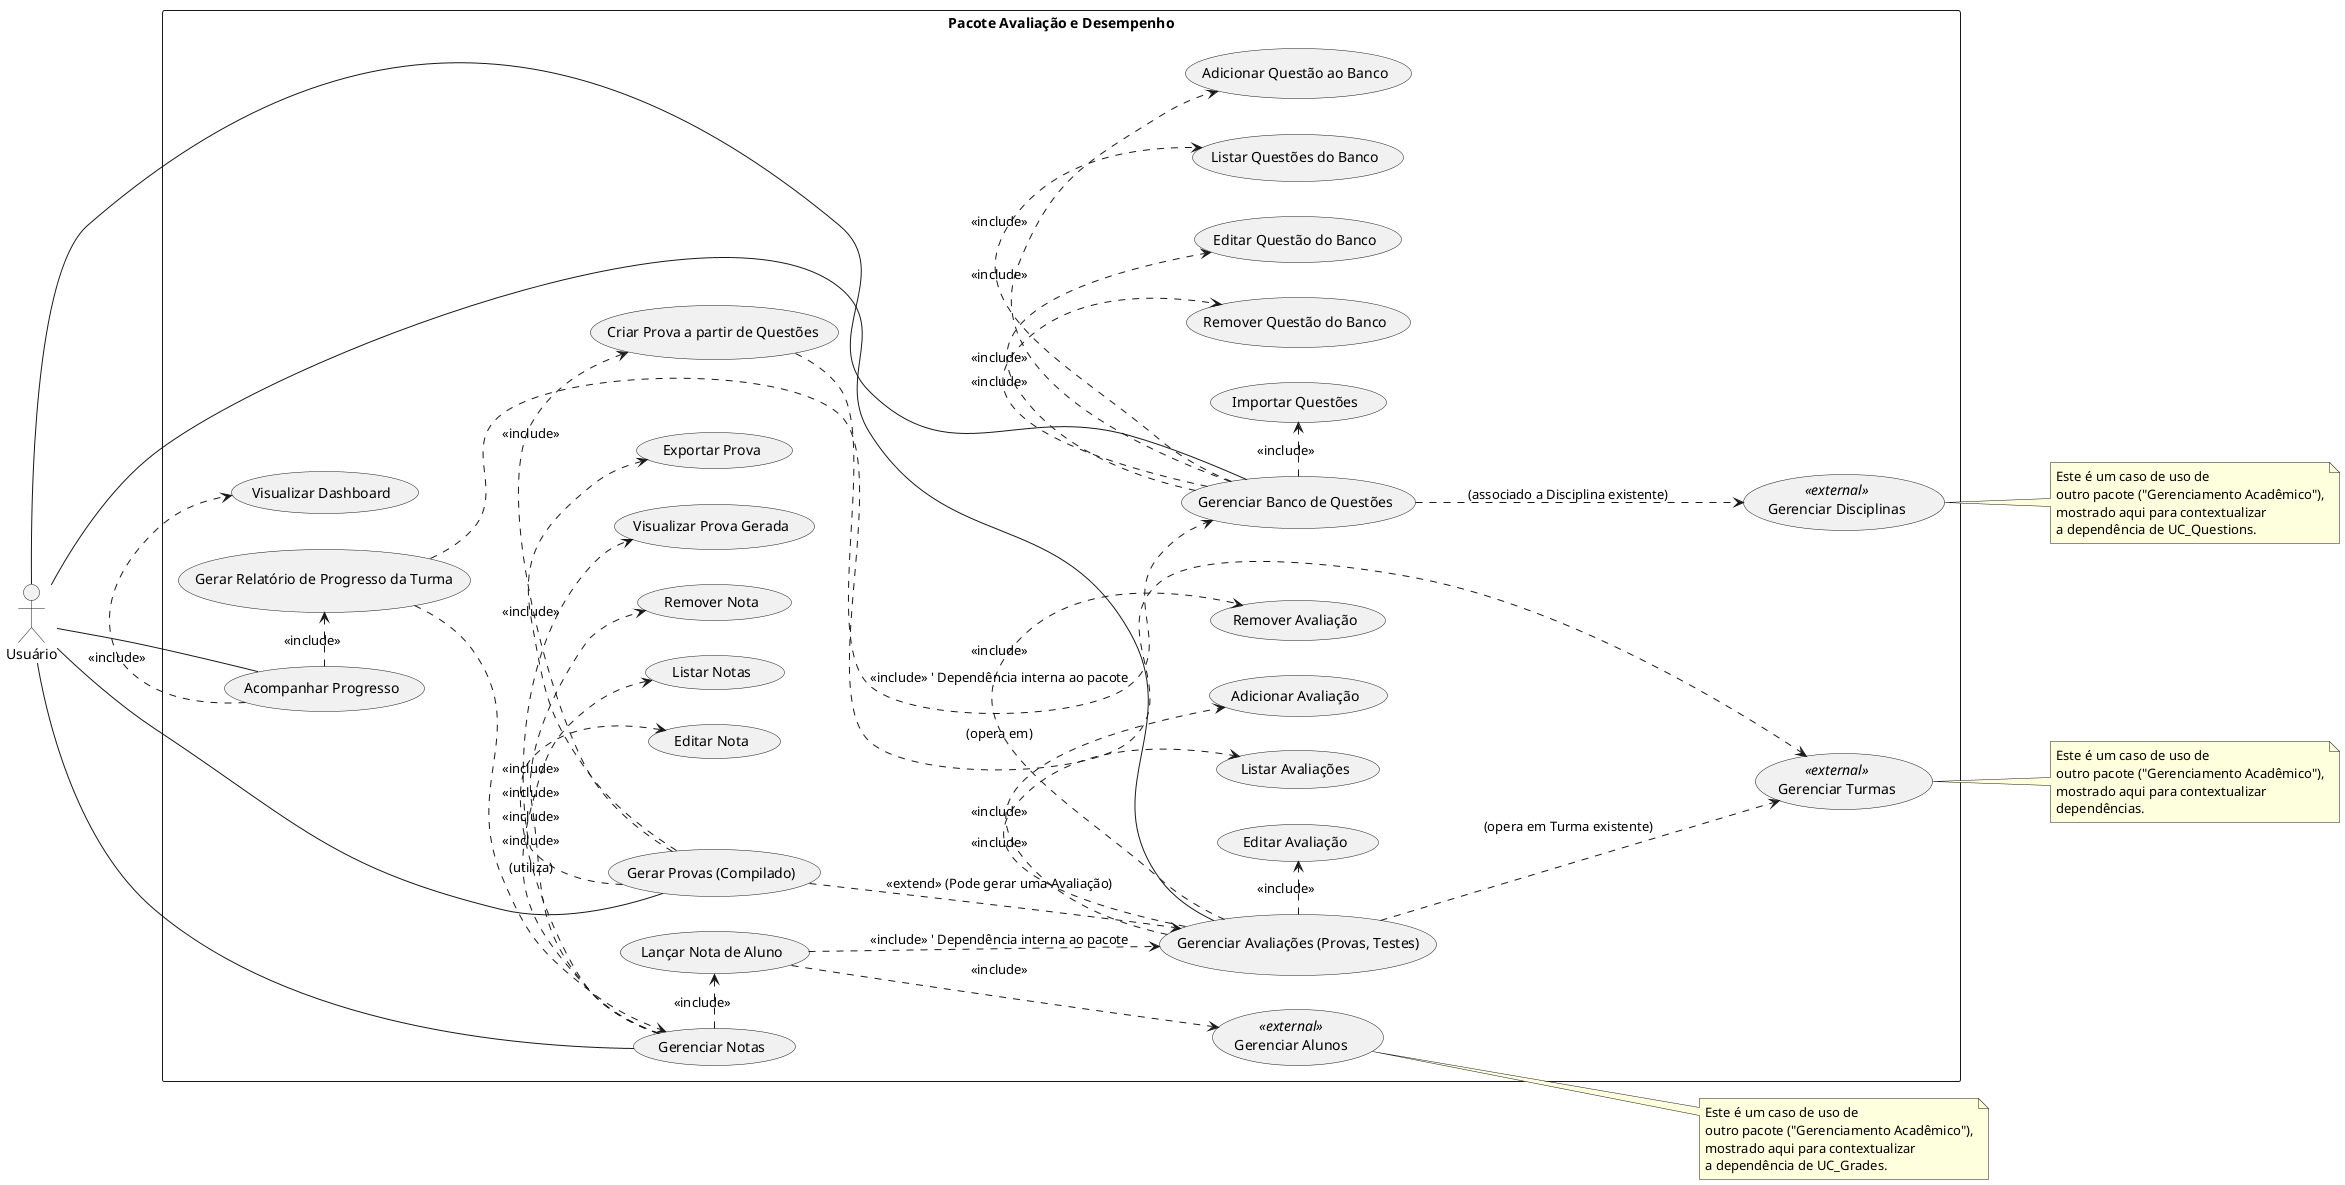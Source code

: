 @startuml
left to right direction
skinparam packageStyle rectangle

actor Usuário

rectangle "Pacote Avaliação e Desempenho" {
  usecase "Gerenciar Avaliações (Provas, Testes)" as UC_Assessments
  usecase "Gerenciar Banco de Questões" as UC_Questions
  usecase "Gerar Provas (Compilado)" as UC_Proofs
  usecase "Gerenciar Notas" as UC_Grades
  usecase "Acompanhar Progresso" as UC_Progress

  ' Forward declarations for clarity on dependencies
  usecase "Gerenciar Disciplinas" as UC_Subjects_Ext <<external>>
  usecase "Gerenciar Turmas" as UC_Classes_Ext <<external>>
  usecase "Gerenciar Alunos" as UC_Students_Ext <<external>>


  Usuário -- UC_Assessments
  UC_Assessments .> (Adicionar Avaliação) : <<include>>
  UC_Assessments .> (Listar Avaliações) : <<include>>
  UC_Assessments .> (Editar Avaliação) : <<include>>
  UC_Assessments .> (Remover Avaliação) : <<include>>
  UC_Assessments ..> UC_Classes_Ext : (opera em Turma existente)

  Usuário -- UC_Questions
  UC_Questions .> (Adicionar Questão ao Banco) : <<include>>
  UC_Questions .> (Listar Questões do Banco) : <<include>>
  UC_Questions .> (Editar Questão do Banco) : <<include>>
  UC_Questions .> (Remover Questão do Banco) : <<include>>
  UC_Questions .> (Importar Questões) : <<include>>
  UC_Questions ..> UC_Subjects_Ext : (associado a Disciplina existente)

  Usuário -- UC_Proofs
  UC_Proofs .> (Criar Prova a partir de Questões) : <<include>>
  UC_Proofs .> (Visualizar Prova Gerada) : <<include>>
  UC_Proofs .> (Exportar Prova) : <<include>>
  (Criar Prova a partir de Questões) ..> UC_Questions : <<include>> ' Dependência interna ao pacote
  UC_Proofs ..> UC_Assessments : <<extend>> (Pode gerar uma Avaliação)

  Usuário -- UC_Grades
  UC_Grades .> (Lançar Nota de Aluno) : <<include>>
  UC_Grades .> (Listar Notas) : <<include>>
  UC_Grades .> (Editar Nota) : <<include>>
  UC_Grades .> (Remover Nota) : <<include>>
  (Lançar Nota de Aluno) ..> UC_Students_Ext : <<include>>
  (Lançar Nota de Aluno) ..> UC_Assessments : <<include>> ' Dependência interna ao pacote

  Usuário -- UC_Progress
  UC_Progress .> (Visualizar Dashboard) : <<include>>
  UC_Progress .> (Gerar Relatório de Progresso da Turma) : <<include>>
  (Gerar Relatório de Progresso da Turma) ..> UC_Classes_Ext : (opera em)
  (Gerar Relatório de Progresso da Turma) ..> UC_Grades : (utiliza)
}

note right of UC_Subjects_Ext
  Este é um caso de uso de
  outro pacote ("Gerenciamento Acadêmico"),
  mostrado aqui para contextualizar
  a dependência de UC_Questions.
end note

note right of UC_Classes_Ext
  Este é um caso de uso de
  outro pacote ("Gerenciamento Acadêmico"),
  mostrado aqui para contextualizar
  dependências.
end note

note right of UC_Students_Ext
  Este é um caso de uso de
  outro pacote ("Gerenciamento Acadêmico"),
  mostrado aqui para contextualizar
  a dependência de UC_Grades.
end note
@enduml
